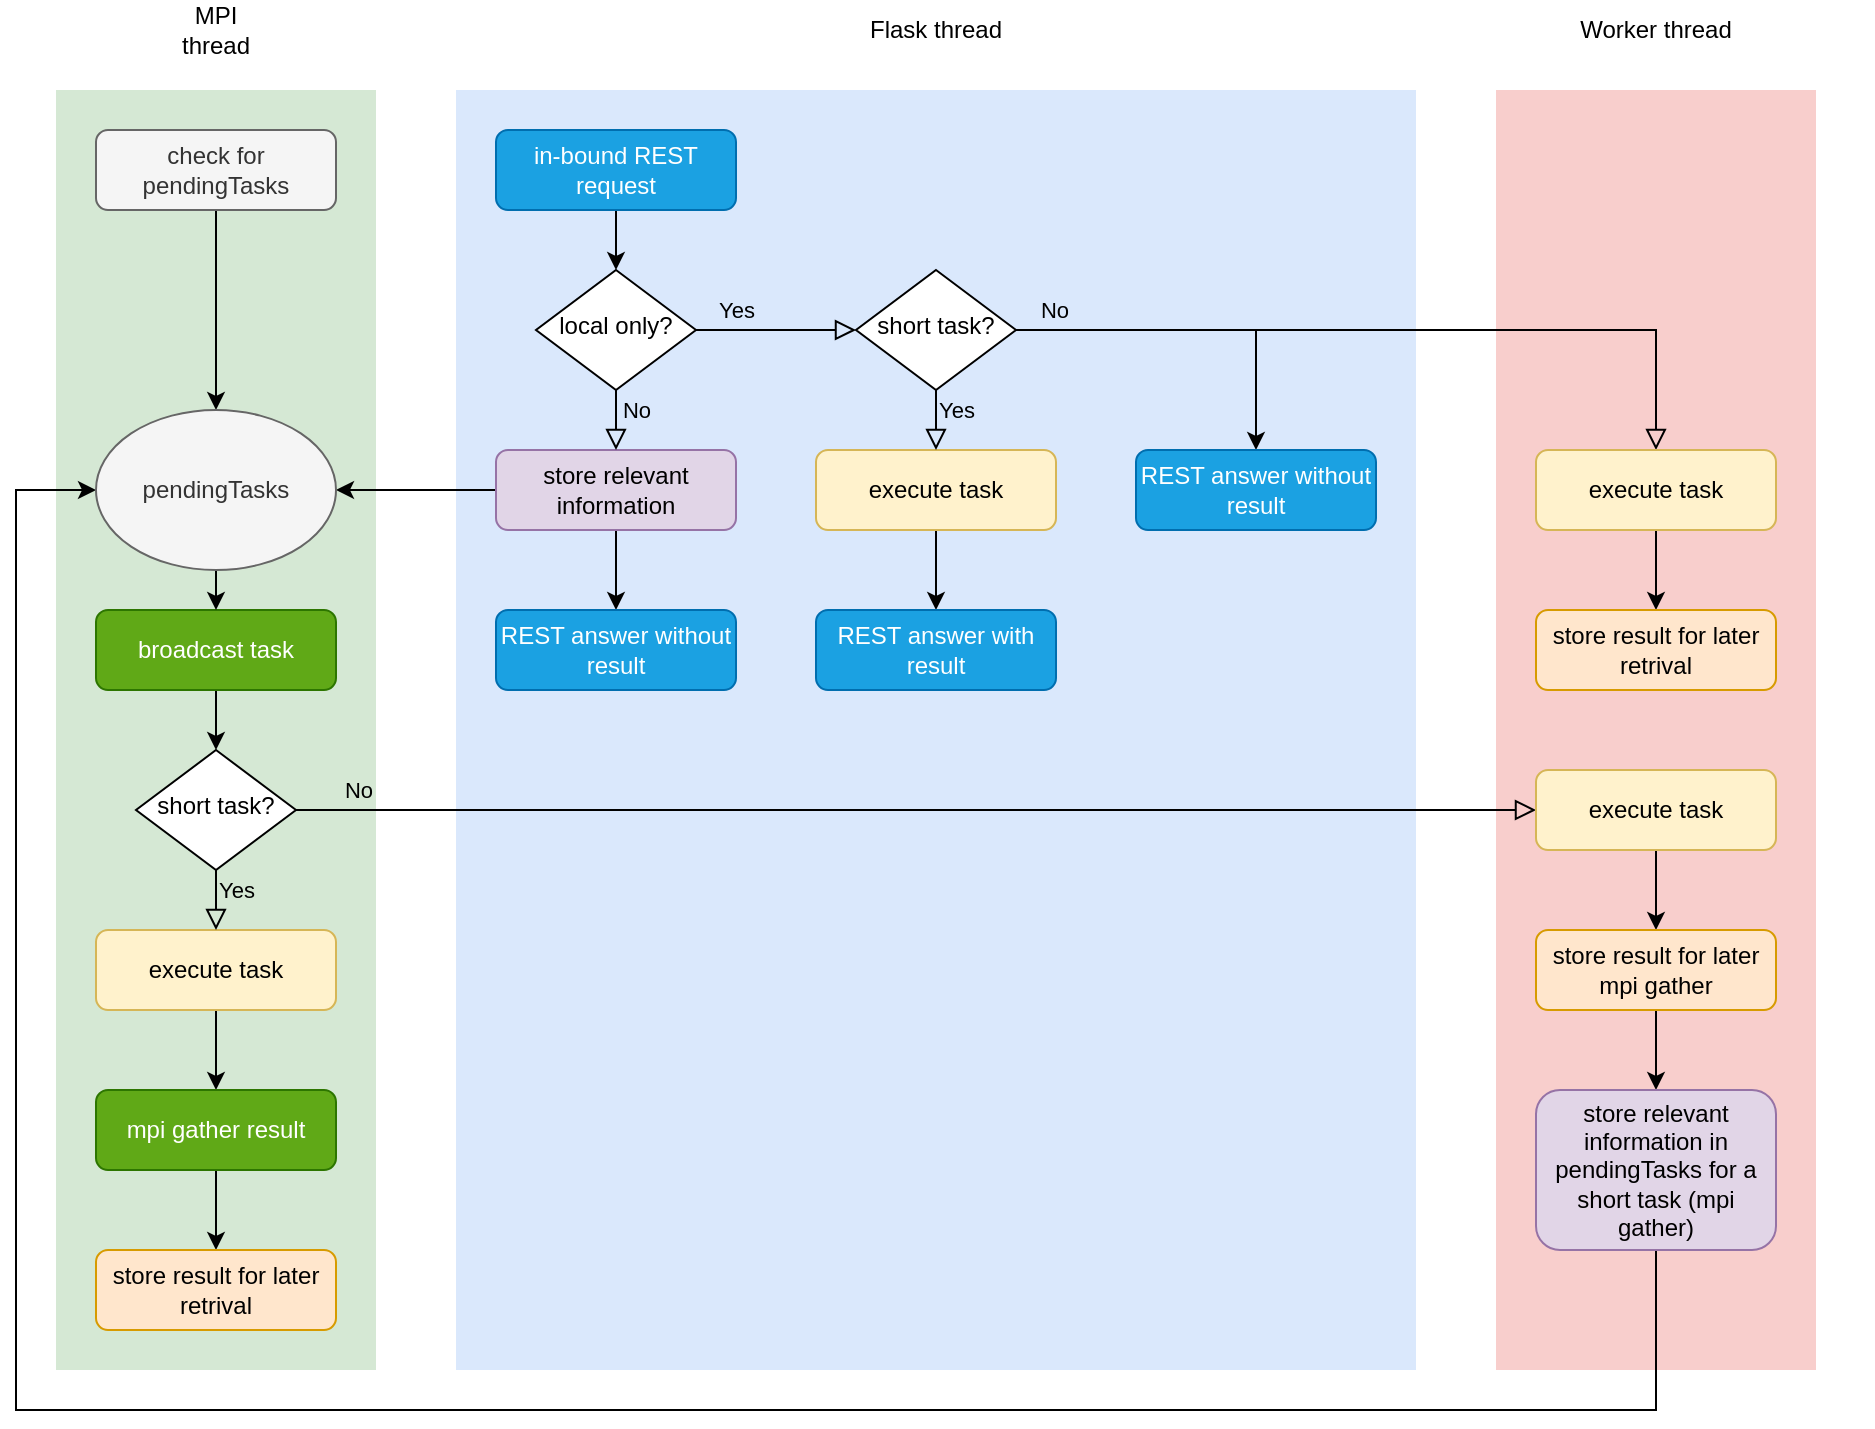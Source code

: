 <mxfile version="16.2.6"><diagram id="C5RBs43oDa-KdzZeNtuy" name="Page-1"><mxGraphModel dx="1563" dy="635" grid="1" gridSize="10" guides="1" tooltips="1" connect="1" arrows="1" fold="1" page="1" pageScale="1" pageWidth="827" pageHeight="1169" math="0" shadow="0"><root><mxCell id="WIyWlLk6GJQsqaUBKTNV-0"/><mxCell id="WIyWlLk6GJQsqaUBKTNV-1" parent="WIyWlLk6GJQsqaUBKTNV-0"/><mxCell id="oVqToXCSenTxDlGWpVn9-51" value="" style="rounded=0;whiteSpace=wrap;html=1;fillColor=#f8cecc;strokeColor=none;" vertex="1" parent="WIyWlLk6GJQsqaUBKTNV-1"><mxGeometry x="820" y="60" width="160" height="640" as="geometry"/></mxCell><mxCell id="oVqToXCSenTxDlGWpVn9-50" value="" style="rounded=0;whiteSpace=wrap;html=1;fillColor=#dae8fc;strokeColor=none;" vertex="1" parent="WIyWlLk6GJQsqaUBKTNV-1"><mxGeometry x="300" y="60" width="480" height="640" as="geometry"/></mxCell><mxCell id="oVqToXCSenTxDlGWpVn9-49" value="" style="rounded=0;whiteSpace=wrap;html=1;fillColor=#d5e8d4;strokeColor=none;" vertex="1" parent="WIyWlLk6GJQsqaUBKTNV-1"><mxGeometry x="100" y="60" width="160" height="640" as="geometry"/></mxCell><mxCell id="oVqToXCSenTxDlGWpVn9-9" style="edgeStyle=orthogonalEdgeStyle;rounded=0;orthogonalLoop=1;jettySize=auto;html=1;" edge="1" parent="WIyWlLk6GJQsqaUBKTNV-1" source="WIyWlLk6GJQsqaUBKTNV-3" target="oVqToXCSenTxDlGWpVn9-8"><mxGeometry relative="1" as="geometry"/></mxCell><mxCell id="WIyWlLk6GJQsqaUBKTNV-3" value="in-bound REST request " style="rounded=1;whiteSpace=wrap;html=1;fontSize=12;glass=0;strokeWidth=1;shadow=0;fillColor=#1ba1e2;fontColor=#ffffff;strokeColor=#006EAF;" parent="WIyWlLk6GJQsqaUBKTNV-1" vertex="1"><mxGeometry x="320" y="80" width="120" height="40" as="geometry"/></mxCell><mxCell id="oVqToXCSenTxDlGWpVn9-5" style="edgeStyle=orthogonalEdgeStyle;rounded=0;orthogonalLoop=1;jettySize=auto;html=1;entryX=1;entryY=0.5;entryDx=0;entryDy=0;" edge="1" parent="WIyWlLk6GJQsqaUBKTNV-1" source="oVqToXCSenTxDlGWpVn9-0" target="oVqToXCSenTxDlGWpVn9-43"><mxGeometry relative="1" as="geometry"><mxPoint x="160" y="310" as="targetPoint"/></mxGeometry></mxCell><mxCell id="oVqToXCSenTxDlGWpVn9-38" style="edgeStyle=orthogonalEdgeStyle;rounded=0;orthogonalLoop=1;jettySize=auto;html=1;entryX=0.5;entryY=0;entryDx=0;entryDy=0;" edge="1" parent="WIyWlLk6GJQsqaUBKTNV-1" source="oVqToXCSenTxDlGWpVn9-0" target="oVqToXCSenTxDlGWpVn9-37"><mxGeometry relative="1" as="geometry"/></mxCell><mxCell id="oVqToXCSenTxDlGWpVn9-0" value="store relevant information" style="rounded=1;whiteSpace=wrap;html=1;fontSize=12;glass=0;strokeWidth=1;shadow=0;fillColor=#e1d5e7;strokeColor=#9673a6;" vertex="1" parent="WIyWlLk6GJQsqaUBKTNV-1"><mxGeometry x="320" y="240" width="120" height="40" as="geometry"/></mxCell><mxCell id="oVqToXCSenTxDlGWpVn9-1" value="Flask thread" style="text;html=1;strokeColor=none;fillColor=none;align=center;verticalAlign=middle;whiteSpace=wrap;rounded=0;" vertex="1" parent="WIyWlLk6GJQsqaUBKTNV-1"><mxGeometry x="480" y="20" width="120" height="20" as="geometry"/></mxCell><mxCell id="oVqToXCSenTxDlGWpVn9-2" value="MPI thread" style="text;html=1;strokeColor=none;fillColor=none;align=center;verticalAlign=middle;whiteSpace=wrap;rounded=0;" vertex="1" parent="WIyWlLk6GJQsqaUBKTNV-1"><mxGeometry x="150" y="20" width="60" height="20" as="geometry"/></mxCell><mxCell id="oVqToXCSenTxDlGWpVn9-6" style="edgeStyle=orthogonalEdgeStyle;rounded=0;orthogonalLoop=1;jettySize=auto;html=1;" edge="1" parent="WIyWlLk6GJQsqaUBKTNV-1" source="oVqToXCSenTxDlGWpVn9-3" target="oVqToXCSenTxDlGWpVn9-43"><mxGeometry relative="1" as="geometry"><mxPoint x="180" y="210" as="targetPoint"/></mxGeometry></mxCell><mxCell id="oVqToXCSenTxDlGWpVn9-3" value="check for pendingTasks" style="rounded=1;whiteSpace=wrap;html=1;fontSize=12;glass=0;strokeWidth=1;shadow=0;fillColor=#f5f5f5;fontColor=#333333;strokeColor=#666666;" vertex="1" parent="WIyWlLk6GJQsqaUBKTNV-1"><mxGeometry x="120" y="80" width="120" height="40" as="geometry"/></mxCell><mxCell id="oVqToXCSenTxDlGWpVn9-36" style="edgeStyle=orthogonalEdgeStyle;rounded=0;orthogonalLoop=1;jettySize=auto;html=1;entryX=0.5;entryY=0;entryDx=0;entryDy=0;" edge="1" parent="WIyWlLk6GJQsqaUBKTNV-1" source="oVqToXCSenTxDlGWpVn9-7" target="oVqToXCSenTxDlGWpVn9-29"><mxGeometry relative="1" as="geometry"/></mxCell><mxCell id="oVqToXCSenTxDlGWpVn9-7" value="broadcast task" style="rounded=1;whiteSpace=wrap;html=1;fontSize=12;glass=0;strokeWidth=1;shadow=0;fillColor=#60a917;fontColor=#ffffff;strokeColor=#2D7600;" vertex="1" parent="WIyWlLk6GJQsqaUBKTNV-1"><mxGeometry x="120" y="320" width="120" height="40" as="geometry"/></mxCell><mxCell id="oVqToXCSenTxDlGWpVn9-8" value="local only?" style="rhombus;whiteSpace=wrap;html=1;shadow=0;fontFamily=Helvetica;fontSize=12;align=center;strokeWidth=1;spacing=6;spacingTop=-4;" vertex="1" parent="WIyWlLk6GJQsqaUBKTNV-1"><mxGeometry x="340" y="150" width="80" height="60" as="geometry"/></mxCell><mxCell id="oVqToXCSenTxDlGWpVn9-11" value="No" style="edgeStyle=orthogonalEdgeStyle;rounded=0;html=1;jettySize=auto;orthogonalLoop=1;fontSize=11;endArrow=block;endFill=0;endSize=8;strokeWidth=1;shadow=0;labelBackgroundColor=none;exitX=0.5;exitY=1;exitDx=0;exitDy=0;entryX=0.5;entryY=0;entryDx=0;entryDy=0;" edge="1" parent="WIyWlLk6GJQsqaUBKTNV-1" source="oVqToXCSenTxDlGWpVn9-8" target="oVqToXCSenTxDlGWpVn9-0"><mxGeometry x="-0.333" y="10" relative="1" as="geometry"><mxPoint as="offset"/><mxPoint x="120" y="730" as="sourcePoint"/><mxPoint x="170" y="730" as="targetPoint"/></mxGeometry></mxCell><mxCell id="oVqToXCSenTxDlGWpVn9-12" value="Yes" style="edgeStyle=orthogonalEdgeStyle;rounded=0;html=1;jettySize=auto;orthogonalLoop=1;fontSize=11;endArrow=block;endFill=0;endSize=8;strokeWidth=1;shadow=0;labelBackgroundColor=none;entryX=0;entryY=0.5;entryDx=0;entryDy=0;" edge="1" parent="WIyWlLk6GJQsqaUBKTNV-1" source="oVqToXCSenTxDlGWpVn9-8" target="oVqToXCSenTxDlGWpVn9-16"><mxGeometry x="-0.5" y="10" relative="1" as="geometry"><mxPoint as="offset"/><mxPoint x="520" y="250" as="sourcePoint"/><mxPoint x="470" y="270" as="targetPoint"/></mxGeometry></mxCell><mxCell id="oVqToXCSenTxDlGWpVn9-15" style="edgeStyle=orthogonalEdgeStyle;rounded=0;orthogonalLoop=1;jettySize=auto;html=1;" edge="1" parent="WIyWlLk6GJQsqaUBKTNV-1" source="oVqToXCSenTxDlGWpVn9-13" target="oVqToXCSenTxDlGWpVn9-14"><mxGeometry relative="1" as="geometry"/></mxCell><mxCell id="oVqToXCSenTxDlGWpVn9-13" value="execute task" style="rounded=1;whiteSpace=wrap;html=1;fontSize=12;glass=0;strokeWidth=1;shadow=0;fillColor=#fff2cc;strokeColor=#d6b656;" vertex="1" parent="WIyWlLk6GJQsqaUBKTNV-1"><mxGeometry x="480" y="240" width="120" height="40" as="geometry"/></mxCell><mxCell id="oVqToXCSenTxDlGWpVn9-14" value="REST answer with result" style="rounded=1;whiteSpace=wrap;html=1;fontSize=12;glass=0;strokeWidth=1;shadow=0;fillColor=#1ba1e2;fontColor=#ffffff;strokeColor=#006EAF;" vertex="1" parent="WIyWlLk6GJQsqaUBKTNV-1"><mxGeometry x="480" y="320" width="120" height="40" as="geometry"/></mxCell><mxCell id="oVqToXCSenTxDlGWpVn9-23" style="edgeStyle=orthogonalEdgeStyle;rounded=0;orthogonalLoop=1;jettySize=auto;html=1;entryX=0.5;entryY=0;entryDx=0;entryDy=0;" edge="1" parent="WIyWlLk6GJQsqaUBKTNV-1" source="oVqToXCSenTxDlGWpVn9-16" target="oVqToXCSenTxDlGWpVn9-24"><mxGeometry relative="1" as="geometry"><mxPoint x="690" y="240" as="targetPoint"/></mxGeometry></mxCell><mxCell id="oVqToXCSenTxDlGWpVn9-16" value="short task?" style="rhombus;whiteSpace=wrap;html=1;shadow=0;fontFamily=Helvetica;fontSize=12;align=center;strokeWidth=1;spacing=6;spacingTop=-4;" vertex="1" parent="WIyWlLk6GJQsqaUBKTNV-1"><mxGeometry x="500" y="150" width="80" height="60" as="geometry"/></mxCell><mxCell id="oVqToXCSenTxDlGWpVn9-17" value="Yes" style="edgeStyle=orthogonalEdgeStyle;rounded=0;html=1;jettySize=auto;orthogonalLoop=1;fontSize=11;endArrow=block;endFill=0;endSize=8;strokeWidth=1;shadow=0;labelBackgroundColor=none;exitX=0.5;exitY=1;exitDx=0;exitDy=0;entryX=0.5;entryY=0;entryDx=0;entryDy=0;" edge="1" parent="WIyWlLk6GJQsqaUBKTNV-1" source="oVqToXCSenTxDlGWpVn9-16" target="oVqToXCSenTxDlGWpVn9-13"><mxGeometry x="-0.333" y="10" relative="1" as="geometry"><mxPoint as="offset"/><mxPoint x="280" y="720" as="sourcePoint"/><mxPoint x="540" y="290" as="targetPoint"/></mxGeometry></mxCell><mxCell id="oVqToXCSenTxDlGWpVn9-18" value="No" style="edgeStyle=orthogonalEdgeStyle;rounded=0;html=1;jettySize=auto;orthogonalLoop=1;fontSize=11;endArrow=block;endFill=0;endSize=8;strokeWidth=1;shadow=0;labelBackgroundColor=none;entryX=0.5;entryY=0;entryDx=0;entryDy=0;" edge="1" parent="WIyWlLk6GJQsqaUBKTNV-1" source="oVqToXCSenTxDlGWpVn9-16" target="oVqToXCSenTxDlGWpVn9-20"><mxGeometry x="-0.9" y="10" relative="1" as="geometry"><mxPoint as="offset"/><mxPoint x="680" y="240" as="sourcePoint"/><mxPoint x="660" y="260" as="targetPoint"/></mxGeometry></mxCell><mxCell id="oVqToXCSenTxDlGWpVn9-19" style="edgeStyle=orthogonalEdgeStyle;rounded=0;orthogonalLoop=1;jettySize=auto;html=1;" edge="1" parent="WIyWlLk6GJQsqaUBKTNV-1" source="oVqToXCSenTxDlGWpVn9-20" target="oVqToXCSenTxDlGWpVn9-21"><mxGeometry relative="1" as="geometry"/></mxCell><mxCell id="oVqToXCSenTxDlGWpVn9-52" style="edgeStyle=orthogonalEdgeStyle;rounded=0;orthogonalLoop=1;jettySize=auto;html=1;opacity=0;" edge="1" parent="WIyWlLk6GJQsqaUBKTNV-1" source="oVqToXCSenTxDlGWpVn9-20"><mxGeometry relative="1" as="geometry"><mxPoint x="1000" y="260" as="targetPoint"/></mxGeometry></mxCell><mxCell id="oVqToXCSenTxDlGWpVn9-20" value="execute task" style="rounded=1;whiteSpace=wrap;html=1;fontSize=12;glass=0;strokeWidth=1;shadow=0;fillColor=#fff2cc;strokeColor=#d6b656;" vertex="1" parent="WIyWlLk6GJQsqaUBKTNV-1"><mxGeometry x="840" y="240" width="120" height="40" as="geometry"/></mxCell><mxCell id="oVqToXCSenTxDlGWpVn9-21" value="store result for later retrival" style="rounded=1;whiteSpace=wrap;html=1;fontSize=12;glass=0;strokeWidth=1;shadow=0;fillColor=#ffe6cc;strokeColor=#d79b00;" vertex="1" parent="WIyWlLk6GJQsqaUBKTNV-1"><mxGeometry x="840" y="320" width="120" height="40" as="geometry"/></mxCell><mxCell id="oVqToXCSenTxDlGWpVn9-22" value="Worker thread" style="text;html=1;strokeColor=none;fillColor=none;align=center;verticalAlign=middle;whiteSpace=wrap;rounded=0;" vertex="1" parent="WIyWlLk6GJQsqaUBKTNV-1"><mxGeometry x="855" y="20" width="90" height="20" as="geometry"/></mxCell><mxCell id="oVqToXCSenTxDlGWpVn9-24" value="REST answer without result" style="rounded=1;whiteSpace=wrap;html=1;fontSize=12;glass=0;strokeWidth=1;shadow=0;fillColor=#1ba1e2;fontColor=#ffffff;strokeColor=#006EAF;" vertex="1" parent="WIyWlLk6GJQsqaUBKTNV-1"><mxGeometry x="640" y="240" width="120" height="40" as="geometry"/></mxCell><mxCell id="oVqToXCSenTxDlGWpVn9-25" style="edgeStyle=orthogonalEdgeStyle;rounded=0;orthogonalLoop=1;jettySize=auto;html=1;" edge="1" parent="WIyWlLk6GJQsqaUBKTNV-1" source="oVqToXCSenTxDlGWpVn9-26" target="oVqToXCSenTxDlGWpVn9-27"><mxGeometry relative="1" as="geometry"/></mxCell><mxCell id="oVqToXCSenTxDlGWpVn9-26" value="execute task" style="rounded=1;whiteSpace=wrap;html=1;fontSize=12;glass=0;strokeWidth=1;shadow=0;fillColor=#fff2cc;strokeColor=#d6b656;" vertex="1" parent="WIyWlLk6GJQsqaUBKTNV-1"><mxGeometry x="120" y="480" width="120" height="40" as="geometry"/></mxCell><mxCell id="oVqToXCSenTxDlGWpVn9-40" style="edgeStyle=orthogonalEdgeStyle;rounded=0;orthogonalLoop=1;jettySize=auto;html=1;entryX=0.5;entryY=0;entryDx=0;entryDy=0;" edge="1" parent="WIyWlLk6GJQsqaUBKTNV-1" source="oVqToXCSenTxDlGWpVn9-27" target="oVqToXCSenTxDlGWpVn9-39"><mxGeometry relative="1" as="geometry"/></mxCell><mxCell id="oVqToXCSenTxDlGWpVn9-27" value="mpi gather result" style="rounded=1;whiteSpace=wrap;html=1;fontSize=12;glass=0;strokeWidth=1;shadow=0;fillColor=#60a917;fontColor=#ffffff;strokeColor=#2D7600;" vertex="1" parent="WIyWlLk6GJQsqaUBKTNV-1"><mxGeometry x="120" y="560" width="120" height="40" as="geometry"/></mxCell><mxCell id="oVqToXCSenTxDlGWpVn9-29" value="short task?" style="rhombus;whiteSpace=wrap;html=1;shadow=0;fontFamily=Helvetica;fontSize=12;align=center;strokeWidth=1;spacing=6;spacingTop=-4;" vertex="1" parent="WIyWlLk6GJQsqaUBKTNV-1"><mxGeometry x="140" y="390" width="80" height="60" as="geometry"/></mxCell><mxCell id="oVqToXCSenTxDlGWpVn9-30" value="Yes" style="edgeStyle=orthogonalEdgeStyle;rounded=0;html=1;jettySize=auto;orthogonalLoop=1;fontSize=11;endArrow=block;endFill=0;endSize=8;strokeWidth=1;shadow=0;labelBackgroundColor=none;exitX=0.5;exitY=1;exitDx=0;exitDy=0;entryX=0.5;entryY=0;entryDx=0;entryDy=0;" edge="1" parent="WIyWlLk6GJQsqaUBKTNV-1" source="oVqToXCSenTxDlGWpVn9-29" target="oVqToXCSenTxDlGWpVn9-26"><mxGeometry x="-0.333" y="10" relative="1" as="geometry"><mxPoint as="offset"/><mxPoint x="-80" y="1060" as="sourcePoint"/><mxPoint x="180" y="630" as="targetPoint"/></mxGeometry></mxCell><mxCell id="oVqToXCSenTxDlGWpVn9-31" value="No" style="edgeStyle=orthogonalEdgeStyle;rounded=0;html=1;jettySize=auto;orthogonalLoop=1;fontSize=11;endArrow=block;endFill=0;endSize=8;strokeWidth=1;shadow=0;labelBackgroundColor=none;" edge="1" parent="WIyWlLk6GJQsqaUBKTNV-1" source="oVqToXCSenTxDlGWpVn9-29" target="oVqToXCSenTxDlGWpVn9-33"><mxGeometry x="-0.9" y="10" relative="1" as="geometry"><mxPoint as="offset"/><mxPoint x="300" y="580" as="sourcePoint"/><mxPoint x="280" y="600" as="targetPoint"/></mxGeometry></mxCell><mxCell id="oVqToXCSenTxDlGWpVn9-32" style="edgeStyle=orthogonalEdgeStyle;rounded=0;orthogonalLoop=1;jettySize=auto;html=1;" edge="1" parent="WIyWlLk6GJQsqaUBKTNV-1" source="oVqToXCSenTxDlGWpVn9-33" target="oVqToXCSenTxDlGWpVn9-34"><mxGeometry relative="1" as="geometry"/></mxCell><mxCell id="oVqToXCSenTxDlGWpVn9-33" value="execute task" style="rounded=1;whiteSpace=wrap;html=1;fontSize=12;glass=0;strokeWidth=1;shadow=0;fillColor=#fff2cc;strokeColor=#d6b656;" vertex="1" parent="WIyWlLk6GJQsqaUBKTNV-1"><mxGeometry x="840" y="400" width="120" height="40" as="geometry"/></mxCell><mxCell id="oVqToXCSenTxDlGWpVn9-42" style="edgeStyle=orthogonalEdgeStyle;rounded=0;orthogonalLoop=1;jettySize=auto;html=1;entryX=0.5;entryY=0;entryDx=0;entryDy=0;" edge="1" parent="WIyWlLk6GJQsqaUBKTNV-1" source="oVqToXCSenTxDlGWpVn9-34" target="oVqToXCSenTxDlGWpVn9-41"><mxGeometry relative="1" as="geometry"><mxPoint x="887" y="560" as="targetPoint"/></mxGeometry></mxCell><mxCell id="oVqToXCSenTxDlGWpVn9-34" value="store result for later mpi gather" style="rounded=1;whiteSpace=wrap;html=1;fontSize=12;glass=0;strokeWidth=1;shadow=0;fillColor=#ffe6cc;strokeColor=#d79b00;" vertex="1" parent="WIyWlLk6GJQsqaUBKTNV-1"><mxGeometry x="840" y="480" width="120" height="40" as="geometry"/></mxCell><mxCell id="oVqToXCSenTxDlGWpVn9-37" value="REST answer without result" style="rounded=1;whiteSpace=wrap;html=1;fontSize=12;glass=0;strokeWidth=1;shadow=0;fillColor=#1ba1e2;fontColor=#ffffff;strokeColor=#006EAF;" vertex="1" parent="WIyWlLk6GJQsqaUBKTNV-1"><mxGeometry x="320" y="320" width="120" height="40" as="geometry"/></mxCell><mxCell id="oVqToXCSenTxDlGWpVn9-39" value="store result for later retrival" style="rounded=1;whiteSpace=wrap;html=1;fontSize=12;glass=0;strokeWidth=1;shadow=0;fillColor=#ffe6cc;strokeColor=#d79b00;" vertex="1" parent="WIyWlLk6GJQsqaUBKTNV-1"><mxGeometry x="120" y="640" width="120" height="40" as="geometry"/></mxCell><mxCell id="oVqToXCSenTxDlGWpVn9-46" style="edgeStyle=orthogonalEdgeStyle;rounded=0;orthogonalLoop=1;jettySize=auto;html=1;entryX=0;entryY=0.5;entryDx=0;entryDy=0;" edge="1" parent="WIyWlLk6GJQsqaUBKTNV-1" source="oVqToXCSenTxDlGWpVn9-41" target="oVqToXCSenTxDlGWpVn9-43"><mxGeometry relative="1" as="geometry"><Array as="points"><mxPoint x="900" y="720"/><mxPoint x="80" y="720"/><mxPoint x="80" y="260"/></Array></mxGeometry></mxCell><mxCell id="oVqToXCSenTxDlGWpVn9-41" value="store relevant information in pendingTasks for a short task (mpi gather)" style="rounded=1;whiteSpace=wrap;html=1;fontSize=12;glass=0;strokeWidth=1;shadow=0;fillColor=#e1d5e7;strokeColor=#9673a6;" vertex="1" parent="WIyWlLk6GJQsqaUBKTNV-1"><mxGeometry x="840" y="560" width="120" height="80" as="geometry"/></mxCell><mxCell id="oVqToXCSenTxDlGWpVn9-45" style="edgeStyle=orthogonalEdgeStyle;rounded=0;orthogonalLoop=1;jettySize=auto;html=1;exitX=0.5;exitY=1;exitDx=0;exitDy=0;entryX=0.5;entryY=0;entryDx=0;entryDy=0;" edge="1" parent="WIyWlLk6GJQsqaUBKTNV-1" source="oVqToXCSenTxDlGWpVn9-43" target="oVqToXCSenTxDlGWpVn9-7"><mxGeometry relative="1" as="geometry"/></mxCell><mxCell id="oVqToXCSenTxDlGWpVn9-43" value="pendingTasks" style="ellipse;whiteSpace=wrap;html=1;fillColor=#f5f5f5;fontColor=#333333;strokeColor=#666666;" vertex="1" parent="WIyWlLk6GJQsqaUBKTNV-1"><mxGeometry x="120" y="220" width="120" height="80" as="geometry"/></mxCell></root></mxGraphModel></diagram></mxfile>